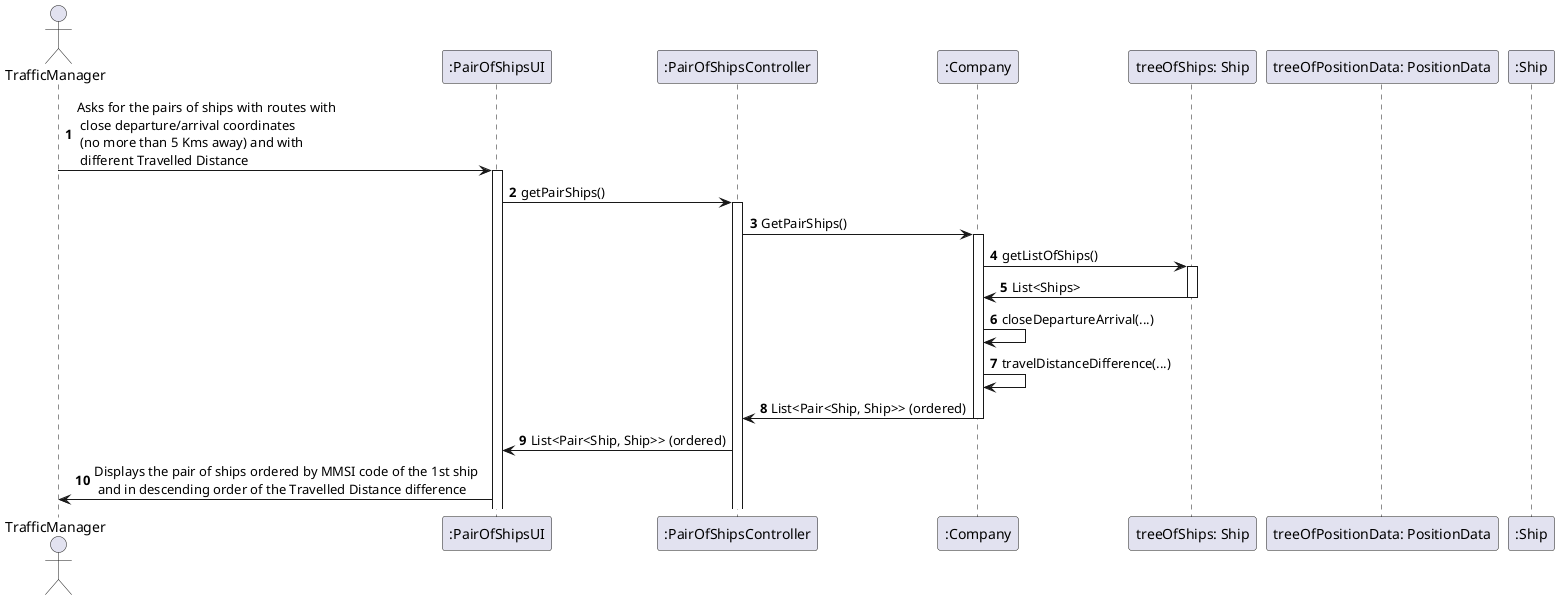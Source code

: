 @startuml
'https://plantuml.com/sequence-diagram

autonumber
actor       TrafficManager             as TM
participant    ":PairOfShipsUI"         as UI
participant    ":PairOfShipsController" as CTRL
participant    ":Company"              as Company
participant    "treeOfShips: Ship"            as TreeOfShips
participant    "treeOfPositionData: PositionData"            as TreeOfPosition
participant    ":Ship" as Ship

TM -> UI : Asks for the pairs of ships with routes with \n close departure/arrival coordinates \n (no more than 5 Kms away) and with \n different Travelled Distance
activate UI
UI -> CTRL : getPairShips()
activate CTRL
CTRL -> Company : GetPairShips()
activate Company
Company -> TreeOfShips : getListOfShips()
activate TreeOfShips
TreeOfShips -> Company : List<Ships>
deactivate TreeOfShips
Company -> Company : closeDepartureArrival(...)
Company -> Company : travelDistanceDifference(...)
Company -> CTRL : List<Pair<Ship, Ship>> (ordered)
deactivate Company
CTRL -> UI : List<Pair<Ship, Ship>> (ordered)
UI -> TM : Displays the pair of ships ordered by MMSI code of the 1st ship  \n and in descending order of the Travelled Distance difference
@enduml